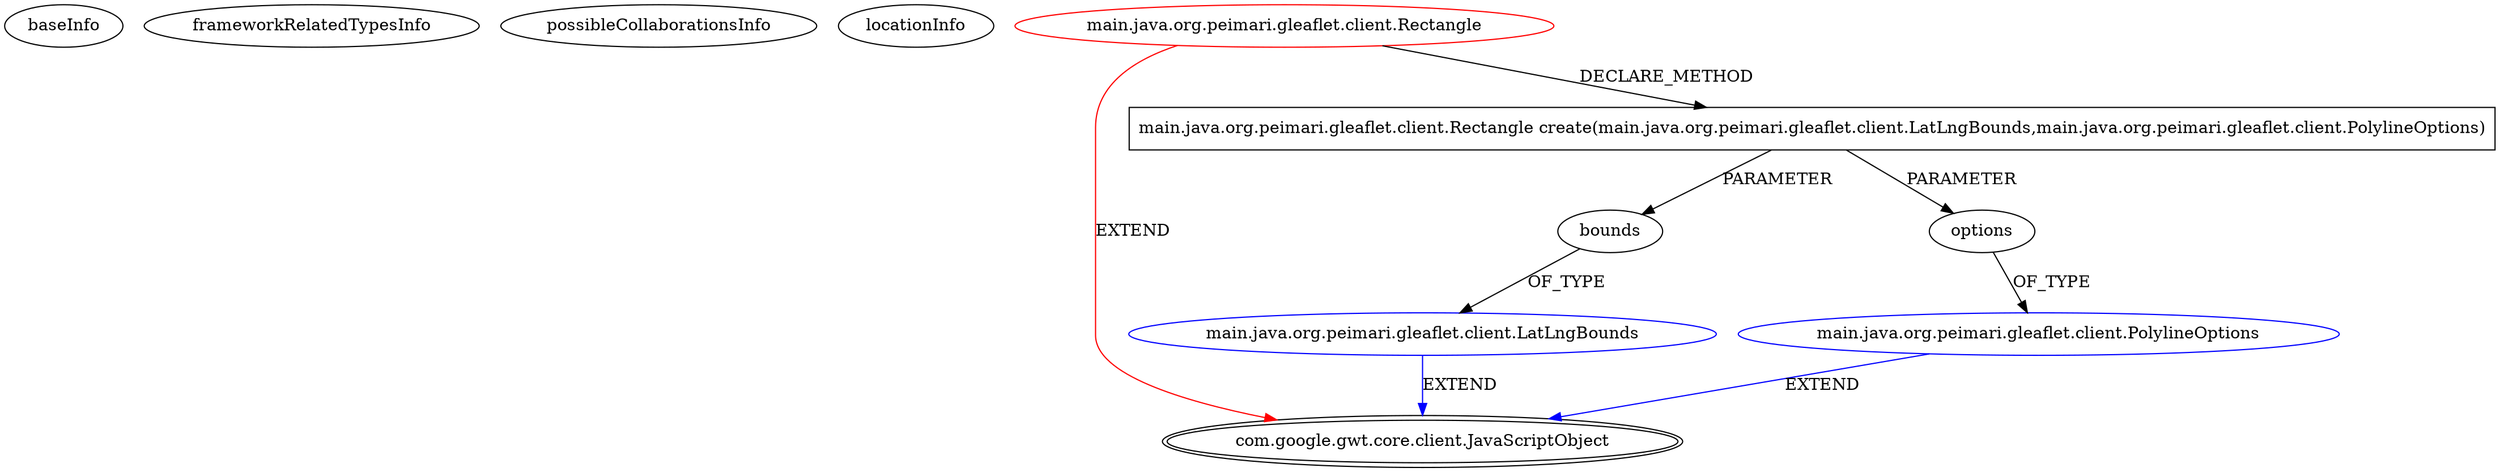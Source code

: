 digraph {
baseInfo[graphId=4070,category="extension_graph",isAnonymous=false,possibleRelation=true]
frameworkRelatedTypesInfo[0="com.google.gwt.core.client.JavaScriptObject"]
possibleCollaborationsInfo[0="4070~CLIENT_METHOD_DECLARATION-PARAMETER_DECLARATION-~com.google.gwt.core.client.JavaScriptObject ~com.google.gwt.core.client.JavaScriptObject ~false~false"]
locationInfo[projectName="mstahv-g-leaflet",filePath="/mstahv-g-leaflet/g-leaflet-master/src/main/java/org/peimari/gleaflet/client/Rectangle.java",contextSignature="Rectangle",graphId="4070"]
0[label="main.java.org.peimari.gleaflet.client.Rectangle",vertexType="ROOT_CLIENT_CLASS_DECLARATION",isFrameworkType=false,color=red]
1[label="com.google.gwt.core.client.JavaScriptObject",vertexType="FRAMEWORK_CLASS_TYPE",isFrameworkType=true,peripheries=2]
2[label="main.java.org.peimari.gleaflet.client.Rectangle create(main.java.org.peimari.gleaflet.client.LatLngBounds,main.java.org.peimari.gleaflet.client.PolylineOptions)",vertexType="CLIENT_METHOD_DECLARATION",isFrameworkType=false,shape=box]
3[label="bounds",vertexType="PARAMETER_DECLARATION",isFrameworkType=false]
4[label="main.java.org.peimari.gleaflet.client.LatLngBounds",vertexType="REFERENCE_CLIENT_CLASS_DECLARATION",isFrameworkType=false,color=blue]
6[label="options",vertexType="PARAMETER_DECLARATION",isFrameworkType=false]
7[label="main.java.org.peimari.gleaflet.client.PolylineOptions",vertexType="REFERENCE_CLIENT_CLASS_DECLARATION",isFrameworkType=false,color=blue]
0->1[label="EXTEND",color=red]
0->2[label="DECLARE_METHOD"]
4->1[label="EXTEND",color=blue]
3->4[label="OF_TYPE"]
2->3[label="PARAMETER"]
7->1[label="EXTEND",color=blue]
6->7[label="OF_TYPE"]
2->6[label="PARAMETER"]
}
